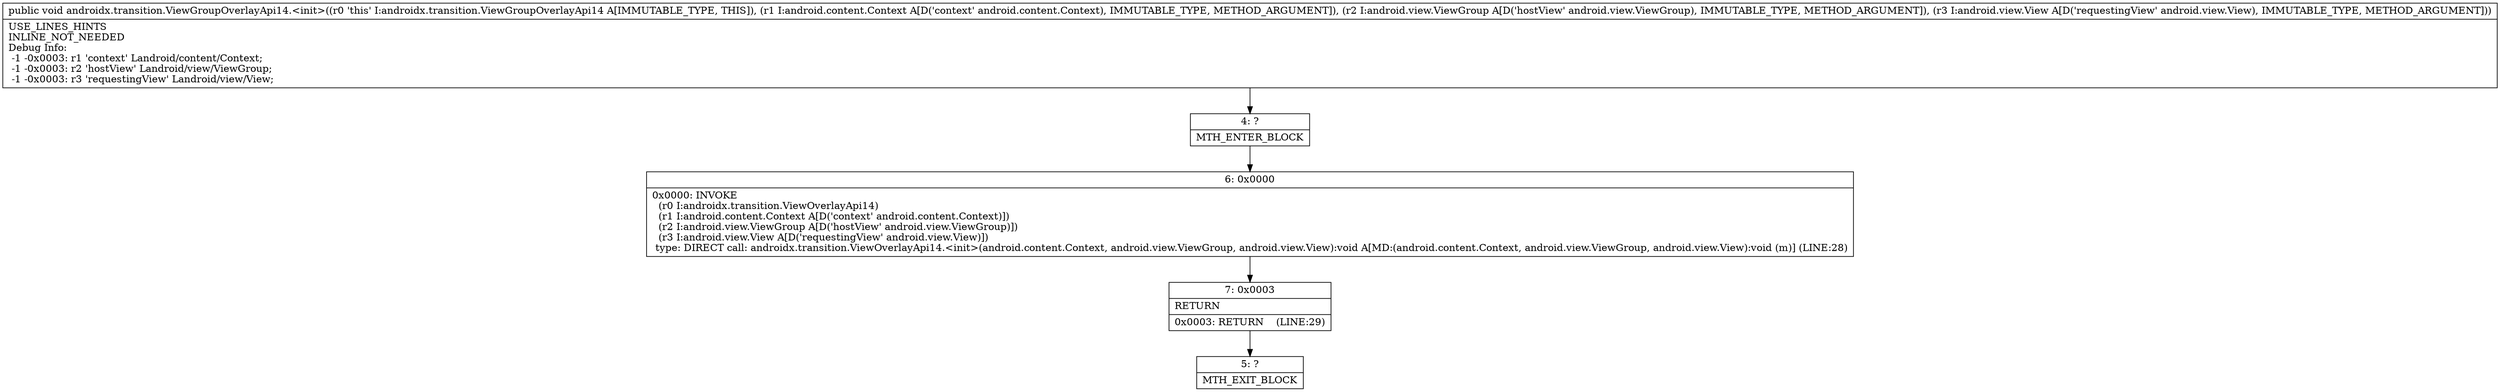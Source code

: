 digraph "CFG forandroidx.transition.ViewGroupOverlayApi14.\<init\>(Landroid\/content\/Context;Landroid\/view\/ViewGroup;Landroid\/view\/View;)V" {
Node_4 [shape=record,label="{4\:\ ?|MTH_ENTER_BLOCK\l}"];
Node_6 [shape=record,label="{6\:\ 0x0000|0x0000: INVOKE  \l  (r0 I:androidx.transition.ViewOverlayApi14)\l  (r1 I:android.content.Context A[D('context' android.content.Context)])\l  (r2 I:android.view.ViewGroup A[D('hostView' android.view.ViewGroup)])\l  (r3 I:android.view.View A[D('requestingView' android.view.View)])\l type: DIRECT call: androidx.transition.ViewOverlayApi14.\<init\>(android.content.Context, android.view.ViewGroup, android.view.View):void A[MD:(android.content.Context, android.view.ViewGroup, android.view.View):void (m)] (LINE:28)\l}"];
Node_7 [shape=record,label="{7\:\ 0x0003|RETURN\l|0x0003: RETURN    (LINE:29)\l}"];
Node_5 [shape=record,label="{5\:\ ?|MTH_EXIT_BLOCK\l}"];
MethodNode[shape=record,label="{public void androidx.transition.ViewGroupOverlayApi14.\<init\>((r0 'this' I:androidx.transition.ViewGroupOverlayApi14 A[IMMUTABLE_TYPE, THIS]), (r1 I:android.content.Context A[D('context' android.content.Context), IMMUTABLE_TYPE, METHOD_ARGUMENT]), (r2 I:android.view.ViewGroup A[D('hostView' android.view.ViewGroup), IMMUTABLE_TYPE, METHOD_ARGUMENT]), (r3 I:android.view.View A[D('requestingView' android.view.View), IMMUTABLE_TYPE, METHOD_ARGUMENT]))  | USE_LINES_HINTS\lINLINE_NOT_NEEDED\lDebug Info:\l  \-1 \-0x0003: r1 'context' Landroid\/content\/Context;\l  \-1 \-0x0003: r2 'hostView' Landroid\/view\/ViewGroup;\l  \-1 \-0x0003: r3 'requestingView' Landroid\/view\/View;\l}"];
MethodNode -> Node_4;Node_4 -> Node_6;
Node_6 -> Node_7;
Node_7 -> Node_5;
}

